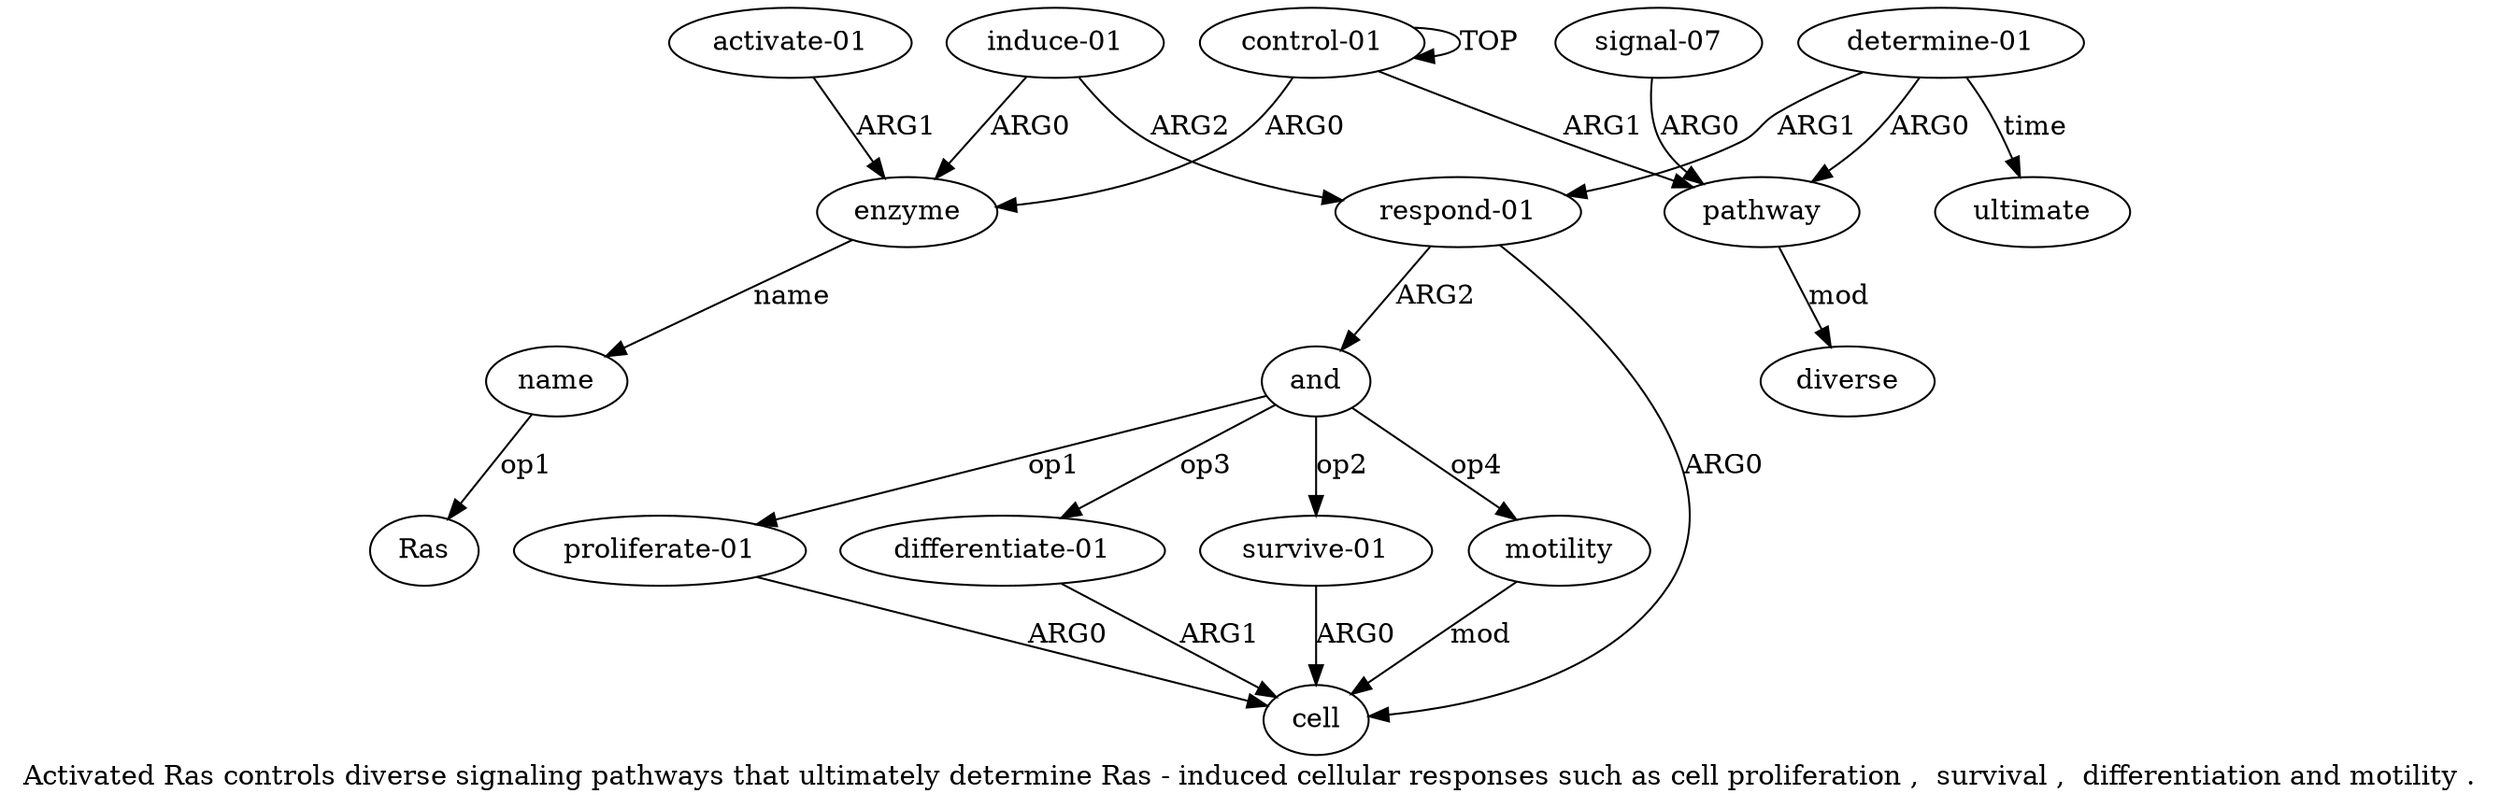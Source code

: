 digraph  {
	graph [label="Activated Ras controls diverse signaling pathways that ultimately determine Ras - induced cellular responses such as cell proliferation ,  \
survival ,  differentiation and motility ."];
	node [label="\N"];
	a15	 [color=black,
		gold_ind=15,
		gold_label="induce-01",
		label="induce-01",
		test_ind=15,
		test_label="induce-01"];
	a1	 [color=black,
		gold_ind=1,
		gold_label=enzyme,
		label=enzyme,
		test_ind=1,
		test_label=enzyme];
	a15 -> a1 [key=0,
	color=black,
	gold_label=ARG0,
	label=ARG0,
	test_label=ARG0];
a8 [color=black,
	gold_ind=8,
	gold_label="respond-01",
	label="respond-01",
	test_ind=8,
	test_label="respond-01"];
a15 -> a8 [key=0,
color=black,
gold_label=ARG2,
label=ARG2,
test_label=ARG2];
a14 [color=black,
gold_ind=14,
gold_label=motility,
label=motility,
test_ind=14,
test_label=motility];
a9 [color=black,
gold_ind=9,
gold_label=cell,
label=cell,
test_ind=9,
test_label=cell];
a14 -> a9 [key=0,
color=black,
gold_label=mod,
label=mod,
test_label=mod];
a16 [color=black,
gold_ind=16,
gold_label=ultimate,
label=ultimate,
test_ind=16,
test_label=ultimate];
a11 [color=black,
gold_ind=11,
gold_label="proliferate-01",
label="proliferate-01",
test_ind=11,
test_label="proliferate-01"];
a11 -> a9 [key=0,
color=black,
gold_label=ARG0,
label=ARG0,
test_label=ARG0];
a10 [color=black,
gold_ind=10,
gold_label=and,
label=and,
test_ind=10,
test_label=and];
a10 -> a14 [key=0,
color=black,
gold_label=op4,
label=op4,
test_label=op4];
a10 -> a11 [key=0,
color=black,
gold_label=op1,
label=op1,
test_label=op1];
a13 [color=black,
gold_ind=13,
gold_label="differentiate-01",
label="differentiate-01",
test_ind=13,
test_label="differentiate-01"];
a10 -> a13 [key=0,
color=black,
gold_label=op3,
label=op3,
test_label=op3];
a12 [color=black,
gold_ind=12,
gold_label="survive-01",
label="survive-01",
test_ind=12,
test_label="survive-01"];
a10 -> a12 [key=0,
color=black,
gold_label=op2,
label=op2,
test_label=op2];
a13 -> a9 [key=0,
color=black,
gold_label=ARG1,
label=ARG1,
test_label=ARG1];
a12 -> a9 [key=0,
color=black,
gold_label=ARG0,
label=ARG0,
test_label=ARG0];
a2 [color=black,
gold_ind=2,
gold_label=name,
label=name,
test_ind=2,
test_label=name];
a1 -> a2 [key=0,
color=black,
gold_label=name,
label=name,
test_label=name];
a0 [color=black,
gold_ind=0,
gold_label="control-01",
label="control-01",
test_ind=0,
test_label="control-01"];
a0 -> a1 [key=0,
color=black,
gold_label=ARG0,
label=ARG0,
test_label=ARG0];
a0 -> a0 [key=0,
color=black,
gold_label=TOP,
label=TOP,
test_label=TOP];
a4 [color=black,
gold_ind=4,
gold_label=pathway,
label=pathway,
test_ind=4,
test_label=pathway];
a0 -> a4 [key=0,
color=black,
gold_label=ARG1,
label=ARG1,
test_label=ARG1];
a3 [color=black,
gold_ind=3,
gold_label="activate-01",
label="activate-01",
test_ind=3,
test_label="activate-01"];
a3 -> a1 [key=0,
color=black,
gold_label=ARG1,
label=ARG1,
test_label=ARG1];
"a2 Ras" [color=black,
gold_ind=-1,
gold_label=Ras,
label=Ras,
test_ind=-1,
test_label=Ras];
a2 -> "a2 Ras" [key=0,
color=black,
gold_label=op1,
label=op1,
test_label=op1];
a5 [color=black,
gold_ind=5,
gold_label=diverse,
label=diverse,
test_ind=5,
test_label=diverse];
a4 -> a5 [key=0,
color=black,
gold_label=mod,
label=mod,
test_label=mod];
a7 [color=black,
gold_ind=7,
gold_label="determine-01",
label="determine-01",
test_ind=7,
test_label="determine-01"];
a7 -> a16 [key=0,
color=black,
gold_label=time,
label=time,
test_label=time];
a7 -> a4 [key=0,
color=black,
gold_label=ARG0,
label=ARG0,
test_label=ARG0];
a7 -> a8 [key=0,
color=black,
gold_label=ARG1,
label=ARG1,
test_label=ARG1];
a6 [color=black,
gold_ind=6,
gold_label="signal-07",
label="signal-07",
test_ind=6,
test_label="signal-07"];
a6 -> a4 [key=0,
color=black,
gold_label=ARG0,
label=ARG0,
test_label=ARG0];
a8 -> a10 [key=0,
color=black,
gold_label=ARG2,
label=ARG2,
test_label=ARG2];
a8 -> a9 [key=0,
color=black,
gold_label=ARG0,
label=ARG0,
test_label=ARG0];
}
